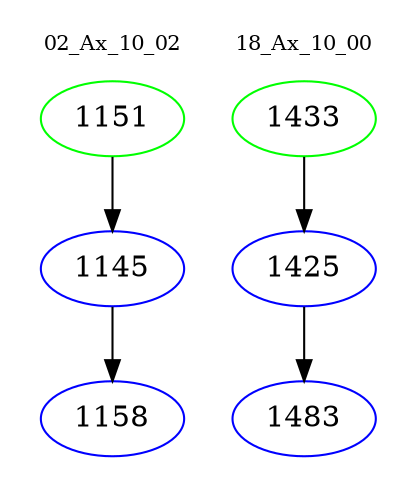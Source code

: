 digraph{
subgraph cluster_0 {
color = white
label = "02_Ax_10_02";
fontsize=10;
T0_1151 [label="1151", color="green"]
T0_1151 -> T0_1145 [color="black"]
T0_1145 [label="1145", color="blue"]
T0_1145 -> T0_1158 [color="black"]
T0_1158 [label="1158", color="blue"]
}
subgraph cluster_1 {
color = white
label = "18_Ax_10_00";
fontsize=10;
T1_1433 [label="1433", color="green"]
T1_1433 -> T1_1425 [color="black"]
T1_1425 [label="1425", color="blue"]
T1_1425 -> T1_1483 [color="black"]
T1_1483 [label="1483", color="blue"]
}
}
